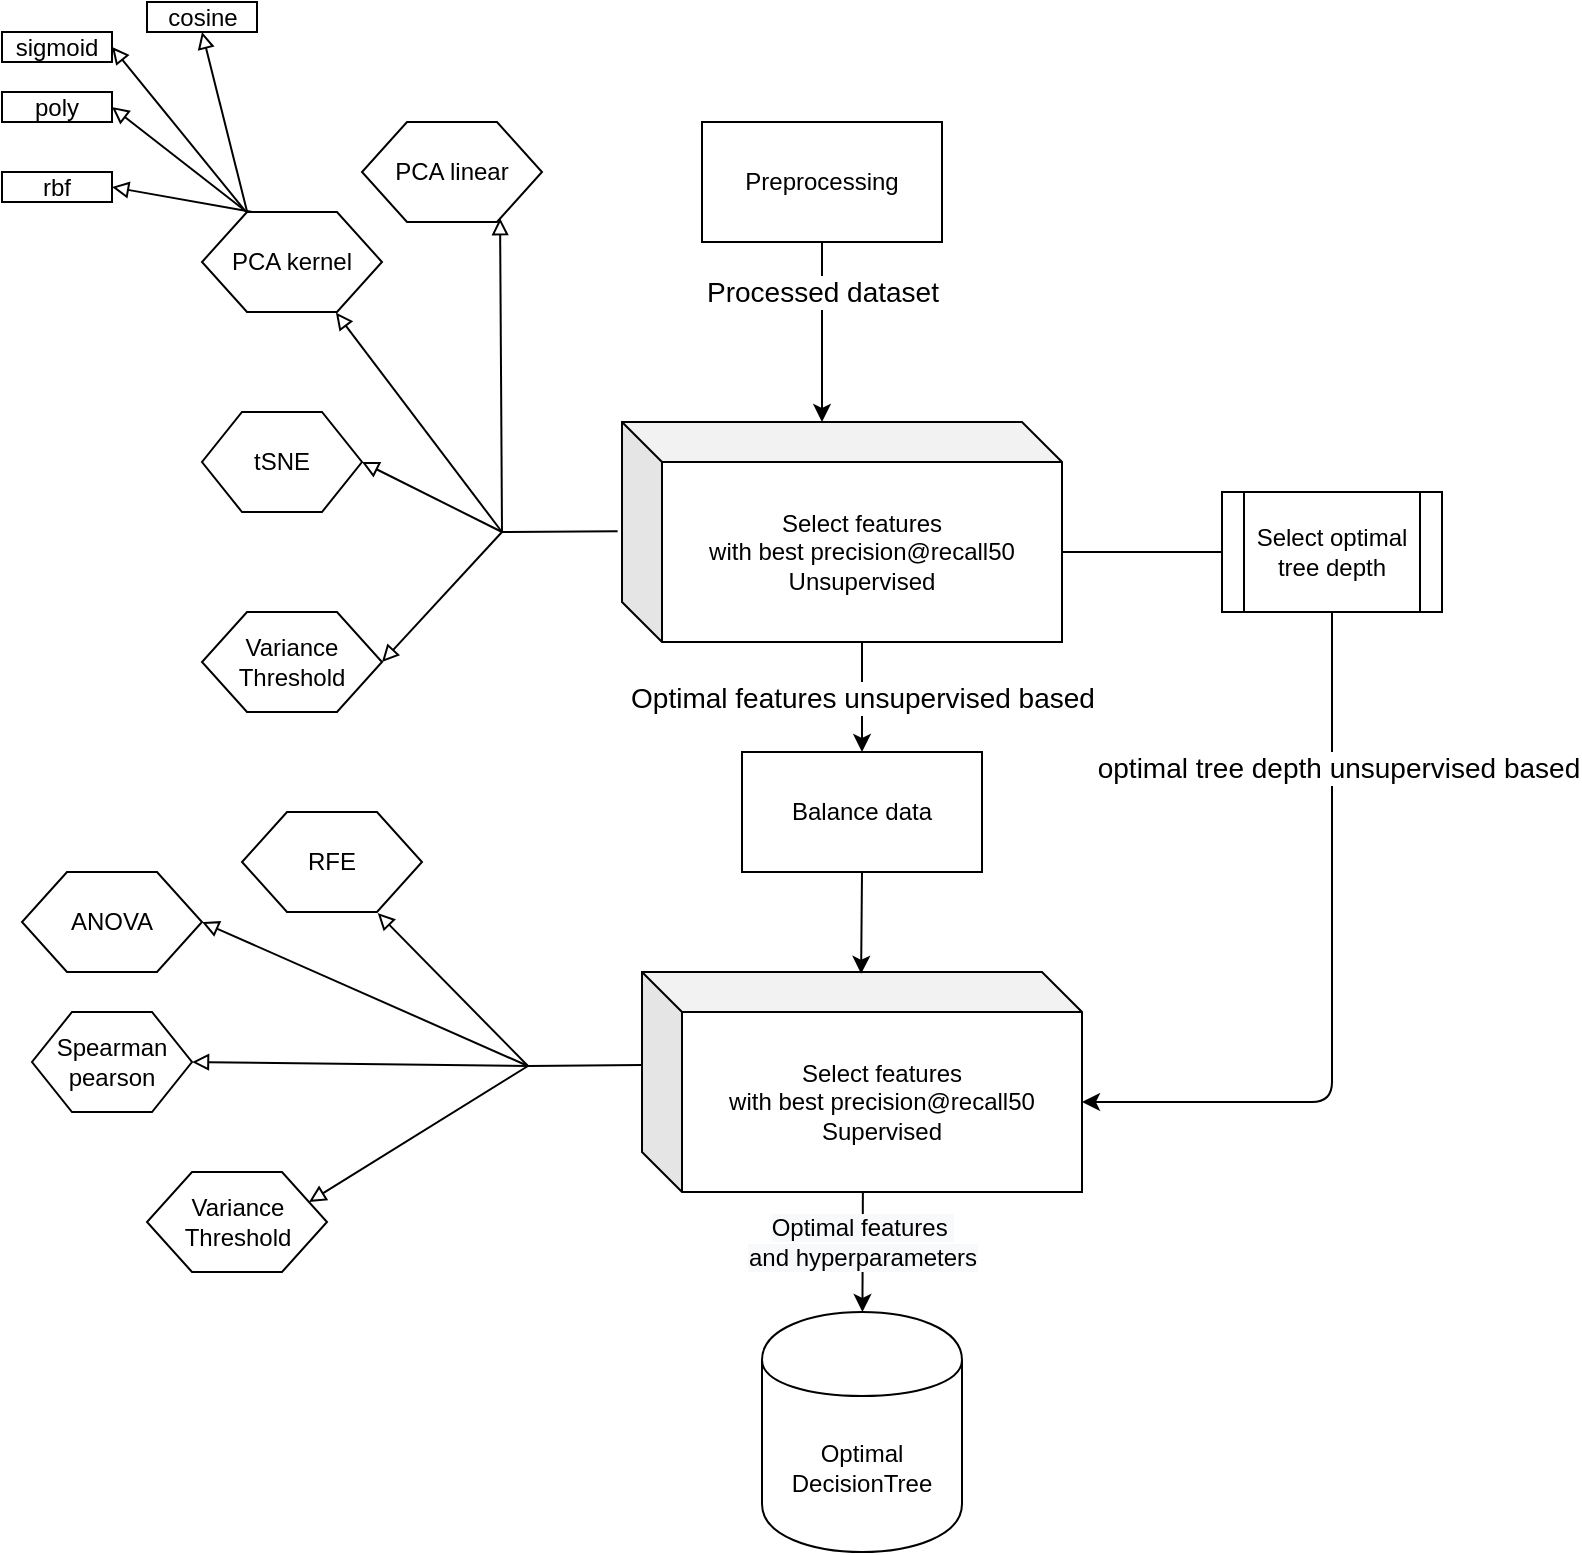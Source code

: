 <mxfile version="12.3.3" type="device" pages="1"><diagram id="gcizCnCx6EbMCWUhZzo_" name="Page-1"><mxGraphModel dx="1422" dy="745" grid="1" gridSize="10" guides="1" tooltips="1" connect="1" arrows="1" fold="1" page="1" pageScale="1" pageWidth="850" pageHeight="1100" math="0" shadow="0"><root><mxCell id="0"/><mxCell id="1" parent="0"/><mxCell id="8OPbzNs7YEioAL_DGtoR-1" value="Preprocessing" style="rounded=0;whiteSpace=wrap;html=1;" parent="1" vertex="1"><mxGeometry x="390" y="120" width="120" height="60" as="geometry"/></mxCell><mxCell id="8OPbzNs7YEioAL_DGtoR-2" value="Select features&lt;br&gt;with best precision@recall50&lt;br&gt;Unsupervised" style="shape=cube;whiteSpace=wrap;html=1;boundedLbl=1;backgroundOutline=1;darkOpacity=0.05;darkOpacity2=0.1;" parent="1" vertex="1"><mxGeometry x="350" y="270" width="220" height="110" as="geometry"/></mxCell><mxCell id="8OPbzNs7YEioAL_DGtoR-5" value="PCA linear" style="shape=hexagon;perimeter=hexagonPerimeter2;whiteSpace=wrap;html=1;" parent="1" vertex="1"><mxGeometry x="220" y="120" width="90" height="50" as="geometry"/></mxCell><mxCell id="8OPbzNs7YEioAL_DGtoR-6" value="tSNE" style="shape=hexagon;perimeter=hexagonPerimeter2;whiteSpace=wrap;html=1;" parent="1" vertex="1"><mxGeometry x="140" y="265" width="80" height="50" as="geometry"/></mxCell><mxCell id="8OPbzNs7YEioAL_DGtoR-7" value="PCA kernel" style="shape=hexagon;perimeter=hexagonPerimeter2;whiteSpace=wrap;html=1;" parent="1" vertex="1"><mxGeometry x="140" y="165" width="90" height="50" as="geometry"/></mxCell><mxCell id="8OPbzNs7YEioAL_DGtoR-11" value="Variance Threshold" style="shape=hexagon;perimeter=hexagonPerimeter2;whiteSpace=wrap;html=1;" parent="1" vertex="1"><mxGeometry x="140" y="365" width="90" height="50" as="geometry"/></mxCell><mxCell id="8OPbzNs7YEioAL_DGtoR-14" value="" style="endArrow=none;html=1;entryX=-0.01;entryY=0.497;entryDx=0;entryDy=0;entryPerimeter=0;endFill=0;" parent="1" target="8OPbzNs7YEioAL_DGtoR-2" edge="1"><mxGeometry width="50" height="50" relative="1" as="geometry"><mxPoint x="290" y="325" as="sourcePoint"/><mxPoint x="340" y="355" as="targetPoint"/></mxGeometry></mxCell><mxCell id="8OPbzNs7YEioAL_DGtoR-15" value="" style="endArrow=none;html=1;exitX=1;exitY=0.5;exitDx=0;exitDy=0;endFill=0;startArrow=block;startFill=0;" parent="1" source="8OPbzNs7YEioAL_DGtoR-11" edge="1"><mxGeometry width="50" height="50" relative="1" as="geometry"><mxPoint x="290" y="405" as="sourcePoint"/><mxPoint x="290" y="325" as="targetPoint"/></mxGeometry></mxCell><mxCell id="8OPbzNs7YEioAL_DGtoR-16" value="" style="endArrow=none;html=1;exitX=1;exitY=0.5;exitDx=0;exitDy=0;startArrow=block;startFill=0;" parent="1" source="8OPbzNs7YEioAL_DGtoR-6" edge="1"><mxGeometry width="50" height="50" relative="1" as="geometry"><mxPoint x="250" y="315" as="sourcePoint"/><mxPoint x="290" y="325" as="targetPoint"/></mxGeometry></mxCell><mxCell id="8OPbzNs7YEioAL_DGtoR-18" value="" style="endArrow=block;html=1;entryX=0.744;entryY=1.006;entryDx=0;entryDy=0;startArrow=none;startFill=0;endFill=0;entryPerimeter=0;" parent="1" target="8OPbzNs7YEioAL_DGtoR-7" edge="1"><mxGeometry width="50" height="50" relative="1" as="geometry"><mxPoint x="290" y="325" as="sourcePoint"/><mxPoint x="340" y="235" as="targetPoint"/></mxGeometry></mxCell><mxCell id="8OPbzNs7YEioAL_DGtoR-19" value="" style="endArrow=block;html=1;startArrow=none;startFill=0;endFill=0;entryX=0.767;entryY=0.961;entryDx=0;entryDy=0;entryPerimeter=0;" parent="1" target="8OPbzNs7YEioAL_DGtoR-5" edge="1"><mxGeometry width="50" height="50" relative="1" as="geometry"><mxPoint x="290" y="325" as="sourcePoint"/><mxPoint x="300" y="173" as="targetPoint"/></mxGeometry></mxCell><mxCell id="8OPbzNs7YEioAL_DGtoR-20" value="Select optimal tree depth" style="shape=process;whiteSpace=wrap;html=1;backgroundOutline=1;" parent="1" vertex="1"><mxGeometry x="650" y="305" width="110" height="60" as="geometry"/></mxCell><mxCell id="8OPbzNs7YEioAL_DGtoR-22" value="" style="endArrow=none;html=1;exitX=0;exitY=0;exitDx=220;exitDy=65;exitPerimeter=0;entryX=0;entryY=0.5;entryDx=0;entryDy=0;" parent="1" source="8OPbzNs7YEioAL_DGtoR-2" target="8OPbzNs7YEioAL_DGtoR-20" edge="1"><mxGeometry width="50" height="50" relative="1" as="geometry"><mxPoint x="610" y="345" as="sourcePoint"/><mxPoint x="660" y="295" as="targetPoint"/></mxGeometry></mxCell><mxCell id="8OPbzNs7YEioAL_DGtoR-24" value="" style="endArrow=classic;html=1;exitX=0.5;exitY=1;exitDx=0;exitDy=0;entryX=0;entryY=0;entryDx=100;entryDy=0;entryPerimeter=0;" parent="1" source="8OPbzNs7YEioAL_DGtoR-1" target="8OPbzNs7YEioAL_DGtoR-2" edge="1"><mxGeometry width="50" height="50" relative="1" as="geometry"><mxPoint x="450" y="255" as="sourcePoint"/><mxPoint x="500" y="205" as="targetPoint"/></mxGeometry></mxCell><mxCell id="dF-WgKpkSGlg3f03gO2s-7" value="&lt;font style=&quot;font-size: 14px&quot;&gt;Processed dataset&lt;/font&gt;" style="text;html=1;align=center;verticalAlign=middle;resizable=0;points=[];;labelBackgroundColor=#ffffff;" vertex="1" connectable="0" parent="8OPbzNs7YEioAL_DGtoR-24"><mxGeometry x="-0.444" relative="1" as="geometry"><mxPoint as="offset"/></mxGeometry></mxCell><mxCell id="8OPbzNs7YEioAL_DGtoR-25" value="Balance data" style="rounded=0;whiteSpace=wrap;html=1;" parent="1" vertex="1"><mxGeometry x="410" y="435" width="120" height="60" as="geometry"/></mxCell><mxCell id="8OPbzNs7YEioAL_DGtoR-26" value="" style="endArrow=classic;html=1;entryX=0.5;entryY=0;entryDx=0;entryDy=0;exitX=0;exitY=0;exitDx=120;exitDy=110;exitPerimeter=0;" parent="1" source="8OPbzNs7YEioAL_DGtoR-2" target="8OPbzNs7YEioAL_DGtoR-25" edge="1"><mxGeometry width="50" height="50" relative="1" as="geometry"><mxPoint x="470" y="405" as="sourcePoint"/><mxPoint x="520" y="385" as="targetPoint"/></mxGeometry></mxCell><mxCell id="dF-WgKpkSGlg3f03gO2s-1" value="&lt;font style=&quot;font-size: 14px&quot;&gt;Optimal features unsupervised based&lt;/font&gt;" style="text;html=1;align=center;verticalAlign=middle;resizable=0;points=[];;labelBackgroundColor=#ffffff;" vertex="1" connectable="0" parent="8OPbzNs7YEioAL_DGtoR-26"><mxGeometry x="-0.455" y="2" relative="1" as="geometry"><mxPoint x="-2" y="12.5" as="offset"/></mxGeometry></mxCell><mxCell id="8OPbzNs7YEioAL_DGtoR-27" value="Select features&lt;br&gt;with best precision@recall50&lt;br&gt;Supervised" style="shape=cube;whiteSpace=wrap;html=1;boundedLbl=1;backgroundOutline=1;darkOpacity=0.05;darkOpacity2=0.1;" parent="1" vertex="1"><mxGeometry x="360" y="545" width="220" height="110" as="geometry"/></mxCell><mxCell id="8OPbzNs7YEioAL_DGtoR-28" value="" style="endArrow=classic;html=1;exitX=0.5;exitY=1;exitDx=0;exitDy=0;entryX=0.498;entryY=0.008;entryDx=0;entryDy=0;entryPerimeter=0;" parent="1" source="8OPbzNs7YEioAL_DGtoR-25" target="8OPbzNs7YEioAL_DGtoR-27" edge="1"><mxGeometry width="50" height="50" relative="1" as="geometry"><mxPoint x="450" y="555" as="sourcePoint"/><mxPoint x="500" y="505" as="targetPoint"/></mxGeometry></mxCell><mxCell id="8OPbzNs7YEioAL_DGtoR-29" value="" style="endArrow=classic;html=1;exitX=0.5;exitY=1;exitDx=0;exitDy=0;entryX=0;entryY=0;entryDx=220;entryDy=65;entryPerimeter=0;" parent="1" source="8OPbzNs7YEioAL_DGtoR-20" target="8OPbzNs7YEioAL_DGtoR-27" edge="1"><mxGeometry width="50" height="50" relative="1" as="geometry"><mxPoint x="710" y="495" as="sourcePoint"/><mxPoint x="700" y="575" as="targetPoint"/><Array as="points"><mxPoint x="705" y="610"/></Array></mxGeometry></mxCell><mxCell id="dF-WgKpkSGlg3f03gO2s-2" value="&lt;font style=&quot;font-size: 14px&quot;&gt;optimal tree depth unsupervised based&lt;/font&gt;" style="text;html=1;align=center;verticalAlign=middle;resizable=0;points=[];;labelBackgroundColor=#ffffff;" vertex="1" connectable="0" parent="8OPbzNs7YEioAL_DGtoR-29"><mxGeometry x="-0.578" y="3" relative="1" as="geometry"><mxPoint as="offset"/></mxGeometry></mxCell><mxCell id="8OPbzNs7YEioAL_DGtoR-31" value="Spearman&lt;br&gt;pearson" style="shape=hexagon;perimeter=hexagonPerimeter2;whiteSpace=wrap;html=1;" parent="1" vertex="1"><mxGeometry x="55" y="565" width="80" height="50" as="geometry"/></mxCell><mxCell id="8OPbzNs7YEioAL_DGtoR-32" value="ANOVA" style="shape=hexagon;perimeter=hexagonPerimeter2;whiteSpace=wrap;html=1;" parent="1" vertex="1"><mxGeometry x="50" y="495" width="90" height="50" as="geometry"/></mxCell><mxCell id="8OPbzNs7YEioAL_DGtoR-33" value="Variance Threshold" style="shape=hexagon;perimeter=hexagonPerimeter2;whiteSpace=wrap;html=1;" parent="1" vertex="1"><mxGeometry x="112.5" y="645" width="90" height="50" as="geometry"/></mxCell><mxCell id="8OPbzNs7YEioAL_DGtoR-39" value="RFE" style="shape=hexagon;perimeter=hexagonPerimeter2;whiteSpace=wrap;html=1;" parent="1" vertex="1"><mxGeometry x="160" y="465" width="90" height="50" as="geometry"/></mxCell><mxCell id="8OPbzNs7YEioAL_DGtoR-41" value="cosine" style="rounded=0;whiteSpace=wrap;html=1;" parent="1" vertex="1"><mxGeometry x="112.5" y="60" width="55" height="15" as="geometry"/></mxCell><mxCell id="8OPbzNs7YEioAL_DGtoR-43" value="rbf" style="rounded=0;whiteSpace=wrap;html=1;" parent="1" vertex="1"><mxGeometry x="40" y="145" width="55" height="15" as="geometry"/></mxCell><mxCell id="8OPbzNs7YEioAL_DGtoR-45" value="poly" style="rounded=0;whiteSpace=wrap;html=1;" parent="1" vertex="1"><mxGeometry x="40" y="105" width="55" height="15" as="geometry"/></mxCell><mxCell id="8OPbzNs7YEioAL_DGtoR-46" value="sigmoid" style="rounded=0;whiteSpace=wrap;html=1;" parent="1" vertex="1"><mxGeometry x="40" y="75" width="55" height="15" as="geometry"/></mxCell><mxCell id="8OPbzNs7YEioAL_DGtoR-47" value="" style="endArrow=block;html=1;entryX=0.5;entryY=1;entryDx=0;entryDy=0;startArrow=none;startFill=0;endFill=0;exitX=0.252;exitY=0.007;exitDx=0;exitDy=0;exitPerimeter=0;" parent="1" source="8OPbzNs7YEioAL_DGtoR-7" target="8OPbzNs7YEioAL_DGtoR-41" edge="1"><mxGeometry width="50" height="50" relative="1" as="geometry"><mxPoint x="240" y="205.0" as="sourcePoint"/><mxPoint x="156.96" y="95.3" as="targetPoint"/></mxGeometry></mxCell><mxCell id="8OPbzNs7YEioAL_DGtoR-48" value="" style="endArrow=block;html=1;entryX=1;entryY=0.5;entryDx=0;entryDy=0;startArrow=none;startFill=0;endFill=0;exitX=0.24;exitY=-0.012;exitDx=0;exitDy=0;exitPerimeter=0;" parent="1" source="8OPbzNs7YEioAL_DGtoR-7" target="8OPbzNs7YEioAL_DGtoR-46" edge="1"><mxGeometry width="50" height="50" relative="1" as="geometry"><mxPoint x="206.25" y="175" as="sourcePoint"/><mxPoint x="163.75" y="85" as="targetPoint"/></mxGeometry></mxCell><mxCell id="8OPbzNs7YEioAL_DGtoR-49" value="" style="endArrow=block;html=1;entryX=1;entryY=0.5;entryDx=0;entryDy=0;startArrow=none;startFill=0;endFill=0;exitX=0.247;exitY=-0.002;exitDx=0;exitDy=0;exitPerimeter=0;" parent="1" source="8OPbzNs7YEioAL_DGtoR-7" target="8OPbzNs7YEioAL_DGtoR-45" edge="1"><mxGeometry width="50" height="50" relative="1" as="geometry"><mxPoint x="216.25" y="185" as="sourcePoint"/><mxPoint x="173.75" y="95" as="targetPoint"/></mxGeometry></mxCell><mxCell id="8OPbzNs7YEioAL_DGtoR-50" value="" style="endArrow=block;html=1;entryX=1;entryY=0.5;entryDx=0;entryDy=0;startArrow=none;startFill=0;endFill=0;exitX=0.28;exitY=0.001;exitDx=0;exitDy=0;exitPerimeter=0;" parent="1" source="8OPbzNs7YEioAL_DGtoR-7" target="8OPbzNs7YEioAL_DGtoR-43" edge="1"><mxGeometry width="50" height="50" relative="1" as="geometry"><mxPoint x="160" y="165" as="sourcePoint"/><mxPoint x="183.75" y="105" as="targetPoint"/></mxGeometry></mxCell><mxCell id="8OPbzNs7YEioAL_DGtoR-64" value="" style="endArrow=none;html=1;entryX=-0.001;entryY=0.423;entryDx=0;entryDy=0;entryPerimeter=0;endFill=0;" parent="1" target="8OPbzNs7YEioAL_DGtoR-27" edge="1"><mxGeometry width="50" height="50" relative="1" as="geometry"><mxPoint x="303" y="592" as="sourcePoint"/><mxPoint x="360.8" y="591.67" as="targetPoint"/></mxGeometry></mxCell><mxCell id="8OPbzNs7YEioAL_DGtoR-65" value="" style="endArrow=none;html=1;exitX=1;exitY=0.25;exitDx=0;exitDy=0;endFill=0;startArrow=block;startFill=0;" parent="1" source="8OPbzNs7YEioAL_DGtoR-33" edge="1"><mxGeometry width="50" height="50" relative="1" as="geometry"><mxPoint x="243" y="657" as="sourcePoint"/><mxPoint x="303" y="592" as="targetPoint"/></mxGeometry></mxCell><mxCell id="8OPbzNs7YEioAL_DGtoR-66" value="" style="endArrow=none;html=1;exitX=1;exitY=0.5;exitDx=0;exitDy=0;startArrow=block;startFill=0;" parent="1" source="8OPbzNs7YEioAL_DGtoR-31" edge="1"><mxGeometry width="50" height="50" relative="1" as="geometry"><mxPoint x="233" y="557" as="sourcePoint"/><mxPoint x="303" y="592" as="targetPoint"/></mxGeometry></mxCell><mxCell id="8OPbzNs7YEioAL_DGtoR-67" value="" style="endArrow=block;html=1;entryX=1;entryY=0.5;entryDx=0;entryDy=0;startArrow=none;startFill=0;endFill=0;" parent="1" target="8OPbzNs7YEioAL_DGtoR-32" edge="1"><mxGeometry width="50" height="50" relative="1" as="geometry"><mxPoint x="303" y="592" as="sourcePoint"/><mxPoint x="219.96" y="482.3" as="targetPoint"/></mxGeometry></mxCell><mxCell id="8OPbzNs7YEioAL_DGtoR-68" value="" style="endArrow=block;html=1;startArrow=none;startFill=0;endFill=0;entryX=0.754;entryY=1.01;entryDx=0;entryDy=0;entryPerimeter=0;" parent="1" target="8OPbzNs7YEioAL_DGtoR-39" edge="1"><mxGeometry width="50" height="50" relative="1" as="geometry"><mxPoint x="303" y="592" as="sourcePoint"/><mxPoint x="240" y="514" as="targetPoint"/></mxGeometry></mxCell><mxCell id="8OPbzNs7YEioAL_DGtoR-69" value="Optimal&lt;br&gt;DecisionTree" style="shape=cylinder;whiteSpace=wrap;html=1;boundedLbl=1;backgroundOutline=1;" parent="1" vertex="1"><mxGeometry x="420" y="715" width="100" height="120" as="geometry"/></mxCell><mxCell id="8OPbzNs7YEioAL_DGtoR-70" value="" style="endArrow=classic;html=1;exitX=0.502;exitY=0.995;exitDx=0;exitDy=0;exitPerimeter=0;" parent="1" source="8OPbzNs7YEioAL_DGtoR-27" target="8OPbzNs7YEioAL_DGtoR-69" edge="1"><mxGeometry width="50" height="50" relative="1" as="geometry"><mxPoint x="480" y="656" as="sourcePoint"/><mxPoint x="590" y="685" as="targetPoint"/></mxGeometry></mxCell><mxCell id="dF-WgKpkSGlg3f03gO2s-6" value="&lt;span style=&quot;white-space: normal ; background-color: rgb(248 , 249 , 250)&quot;&gt;Optimal features&amp;nbsp;&lt;br&gt;&lt;/span&gt;&lt;span style=&quot;white-space: normal ; background-color: rgb(248 , 249 , 250)&quot;&gt;and&amp;nbsp;&lt;/span&gt;&lt;span style=&quot;white-space: normal ; background-color: rgb(248 , 249 , 250)&quot;&gt;hyperparameters&lt;/span&gt;" style="text;html=1;align=center;verticalAlign=middle;resizable=0;points=[];;labelBackgroundColor=#ffffff;" vertex="1" connectable="0" parent="8OPbzNs7YEioAL_DGtoR-70"><mxGeometry x="-0.286" y="-1" relative="1" as="geometry"><mxPoint x="0.5" y="4" as="offset"/></mxGeometry></mxCell></root></mxGraphModel></diagram></mxfile>
